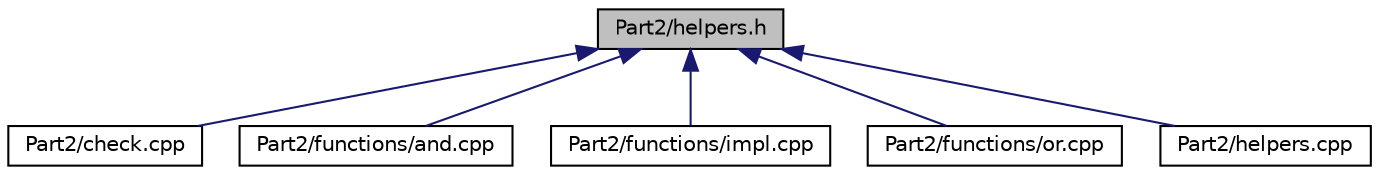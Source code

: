 digraph "Part2/helpers.h"
{
 // LATEX_PDF_SIZE
  edge [fontname="Helvetica",fontsize="10",labelfontname="Helvetica",labelfontsize="10"];
  node [fontname="Helvetica",fontsize="10",shape=record];
  Node5 [label="Part2/helpers.h",height=0.2,width=0.4,color="black", fillcolor="grey75", style="filled", fontcolor="black",tooltip=" "];
  Node5 -> Node6 [dir="back",color="midnightblue",fontsize="10",style="solid",fontname="Helvetica"];
  Node6 [label="Part2/check.cpp",height=0.2,width=0.4,color="black", fillcolor="white", style="filled",URL="$check_8cpp.html",tooltip=" "];
  Node5 -> Node7 [dir="back",color="midnightblue",fontsize="10",style="solid",fontname="Helvetica"];
  Node7 [label="Part2/functions/and.cpp",height=0.2,width=0.4,color="black", fillcolor="white", style="filled",URL="$and_8cpp.html",tooltip=" "];
  Node5 -> Node8 [dir="back",color="midnightblue",fontsize="10",style="solid",fontname="Helvetica"];
  Node8 [label="Part2/functions/impl.cpp",height=0.2,width=0.4,color="black", fillcolor="white", style="filled",URL="$impl_8cpp.html",tooltip=" "];
  Node5 -> Node9 [dir="back",color="midnightblue",fontsize="10",style="solid",fontname="Helvetica"];
  Node9 [label="Part2/functions/or.cpp",height=0.2,width=0.4,color="black", fillcolor="white", style="filled",URL="$or_8cpp.html",tooltip=" "];
  Node5 -> Node10 [dir="back",color="midnightblue",fontsize="10",style="solid",fontname="Helvetica"];
  Node10 [label="Part2/helpers.cpp",height=0.2,width=0.4,color="black", fillcolor="white", style="filled",URL="$helpers_8cpp.html",tooltip=" "];
}
